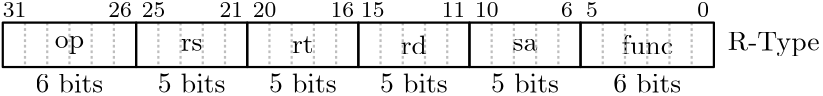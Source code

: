 <?xml version="1.0"?>
<!DOCTYPE ipe SYSTEM "ipe.dtd">
<ipe version="70206" creator="Ipe 7.2.10">
<info created="D:20190918220133" modified="D:20200419131749"/>
<ipestyle name="basic">
<symbol name="arrow/arc(spx)">
<path stroke="sym-stroke" fill="sym-stroke" pen="sym-pen">
0 0 m
-1 0.333 l
-1 -0.333 l
h
</path>
</symbol>
<symbol name="arrow/farc(spx)">
<path stroke="sym-stroke" fill="white" pen="sym-pen">
0 0 m
-1 0.333 l
-1 -0.333 l
h
</path>
</symbol>
<symbol name="arrow/ptarc(spx)">
<path stroke="sym-stroke" fill="sym-stroke" pen="sym-pen">
0 0 m
-1 0.333 l
-0.8 0 l
-1 -0.333 l
h
</path>
</symbol>
<symbol name="arrow/fptarc(spx)">
<path stroke="sym-stroke" fill="white" pen="sym-pen">
0 0 m
-1 0.333 l
-0.8 0 l
-1 -0.333 l
h
</path>
</symbol>
<symbol name="mark/circle(sx)" transformations="translations">
<path fill="sym-stroke">
0.6 0 0 0.6 0 0 e
0.4 0 0 0.4 0 0 e
</path>
</symbol>
<symbol name="mark/disk(sx)" transformations="translations">
<path fill="sym-stroke">
0.6 0 0 0.6 0 0 e
</path>
</symbol>
<symbol name="mark/fdisk(sfx)" transformations="translations">
<group>
<path fill="sym-fill">
0.5 0 0 0.5 0 0 e
</path>
<path fill="sym-stroke" fillrule="eofill">
0.6 0 0 0.6 0 0 e
0.4 0 0 0.4 0 0 e
</path>
</group>
</symbol>
<symbol name="mark/box(sx)" transformations="translations">
<path fill="sym-stroke" fillrule="eofill">
-0.6 -0.6 m
0.6 -0.6 l
0.6 0.6 l
-0.6 0.6 l
h
-0.4 -0.4 m
0.4 -0.4 l
0.4 0.4 l
-0.4 0.4 l
h
</path>
</symbol>
<symbol name="mark/square(sx)" transformations="translations">
<path fill="sym-stroke">
-0.6 -0.6 m
0.6 -0.6 l
0.6 0.6 l
-0.6 0.6 l
h
</path>
</symbol>
<symbol name="mark/fsquare(sfx)" transformations="translations">
<group>
<path fill="sym-fill">
-0.5 -0.5 m
0.5 -0.5 l
0.5 0.5 l
-0.5 0.5 l
h
</path>
<path fill="sym-stroke" fillrule="eofill">
-0.6 -0.6 m
0.6 -0.6 l
0.6 0.6 l
-0.6 0.6 l
h
-0.4 -0.4 m
0.4 -0.4 l
0.4 0.4 l
-0.4 0.4 l
h
</path>
</group>
</symbol>
<symbol name="mark/cross(sx)" transformations="translations">
<group>
<path fill="sym-stroke">
-0.43 -0.57 m
0.57 0.43 l
0.43 0.57 l
-0.57 -0.43 l
h
</path>
<path fill="sym-stroke">
-0.43 0.57 m
0.57 -0.43 l
0.43 -0.57 l
-0.57 0.43 l
h
</path>
</group>
</symbol>
<symbol name="arrow/fnormal(spx)">
<path stroke="sym-stroke" fill="white" pen="sym-pen">
0 0 m
-1 0.333 l
-1 -0.333 l
h
</path>
</symbol>
<symbol name="arrow/pointed(spx)">
<path stroke="sym-stroke" fill="sym-stroke" pen="sym-pen">
0 0 m
-1 0.333 l
-0.8 0 l
-1 -0.333 l
h
</path>
</symbol>
<symbol name="arrow/fpointed(spx)">
<path stroke="sym-stroke" fill="white" pen="sym-pen">
0 0 m
-1 0.333 l
-0.8 0 l
-1 -0.333 l
h
</path>
</symbol>
<symbol name="arrow/linear(spx)">
<path stroke="sym-stroke" pen="sym-pen">
-1 0.333 m
0 0 l
-1 -0.333 l
</path>
</symbol>
<symbol name="arrow/fdouble(spx)">
<path stroke="sym-stroke" fill="white" pen="sym-pen">
0 0 m
-1 0.333 l
-1 -0.333 l
h
-1 0 m
-2 0.333 l
-2 -0.333 l
h
</path>
</symbol>
<symbol name="arrow/double(spx)">
<path stroke="sym-stroke" fill="sym-stroke" pen="sym-pen">
0 0 m
-1 0.333 l
-1 -0.333 l
h
-1 0 m
-2 0.333 l
-2 -0.333 l
h
</path>
</symbol>
<pen name="heavier" value="0.8"/>
<pen name="fat" value="1.2"/>
<pen name="ultrafat" value="2"/>
<symbolsize name="large" value="5"/>
<symbolsize name="small" value="2"/>
<symbolsize name="tiny" value="1.1"/>
<arrowsize name="large" value="10"/>
<arrowsize name="small" value="5"/>
<arrowsize name="tiny" value="3"/>
<color name="green" value="0 1 0"/>
<color name="yellow" value="1 1 0"/>
<color name="orange" value="1 0.647 0"/>
<color name="gold" value="1 0.843 0"/>
<color name="purple" value="0.627 0.125 0.941"/>
<color name="gray" value="0.745"/>
<color name="brown" value="0.647 0.165 0.165"/>
<color name="navy" value="0 0 0.502"/>
<color name="pink" value="1 0.753 0.796"/>
<color name="seagreen" value="0.18 0.545 0.341"/>
<color name="turquoise" value="0.251 0.878 0.816"/>
<color name="violet" value="0.933 0.51 0.933"/>
<color name="darkblue" value="0 0 0.545"/>
<color name="darkcyan" value="0 0.545 0.545"/>
<color name="darkgray" value="0.663"/>
<color name="darkgreen" value="0 0.392 0"/>
<color name="darkmagenta" value="0.545 0 0.545"/>
<color name="darkorange" value="1 0.549 0"/>
<color name="darkred" value="0.545 0 0"/>
<color name="lightblue" value="0.678 0.847 0.902"/>
<color name="lightcyan" value="0.878 1 1"/>
<color name="lightgray" value="0.827"/>
<color name="lightgreen" value="0.565 0.933 0.565"/>
<color name="lightyellow" value="1 1 0.878"/>
<color name="red1" value="1 0 0"/>
<color name="red2" value="0.933 0 0"/>
<color name="red3" value="0.804 0 0"/>
<color name="red4" value="0.545 0 0"/>
<color name="green1" value="0 1 0"/>
<color name="green2" value="0 0.933 0"/>
<color name="green3" value="0 0.804 0"/>
<color name="green4" value="0 0.545 0"/>
<color name="blue1" value="0 0 1"/>
<color name="blue2" value="0 0 0.933"/>
<color name="blue3" value="0 0 0.804"/>
<color name="blue4" value="0 0 0.545"/>
<dashstyle name="dash dotted" value="[4 2 1 2] 0"/>
<dashstyle name="dash dot dotted" value="[4 2 1 2 1 2] 0"/>
<dashstyle name="dashed1" value="[1] 0"/>
<dashstyle name="dashed2" value="[2] 0"/>
<dashstyle name="dashed3" value="[4] 0"/>
<dashstyle name="dotted1" value="[1 1] 0"/>
<dashstyle name="dotted2" value="[1 2] 0"/>
<dashstyle name="dotted3" value="[1 3] 0"/>
<textsize name="large" value="\large"/>
<textsize name="small" value="\small"/>
<textsize name="tiny" value="\tiny"/>
<textsize name="Large" value="\Large"/>
<textsize name="LARGE" value="\LARGE"/>
<textsize name="huge" value="\huge"/>
<textsize name="Huge" value="\Huge"/>
<textsize name="footnote" value="\footnotesize"/>
<textstyle name="center" begin="\begin{center}" end="\end{center}"/>
<textstyle name="itemize" begin="\begin{itemize}" end="\end{itemize}"/>
<textstyle name="item" begin="\begin{itemize}\item{}" end="\end{itemize}"/>
<gridsize name="1 pts" value="1"/>
<gridsize name="2 pts" value="2"/>
<gridsize name="4 pts" value="4"/>
<gridsize name="8 pts (~3 mm)" value="8"/>
<gridsize name="16 pts (~6 mm)" value="16"/>
<gridsize name="32 pts (~12 mm)" value="32"/>
<gridsize name="10 pts (~3.5 mm)" value="10"/>
<gridsize name="20 pts (~7 mm)" value="20"/>
<gridsize name="14 pts (~5 mm)" value="14"/>
<gridsize name="28 pts (~10 mm)" value="28"/>
<gridsize name="56 pts (~20 mm)" value="56"/>
<anglesize name="90 deg" value="90"/>
<anglesize name="60 deg" value="60"/>
<anglesize name="45 deg" value="45"/>
<anglesize name="30 deg" value="30"/>
<anglesize name="22.5 deg" value="22.5"/>
<opacity name="10%" value="0.1"/>
<opacity name="30%" value="0.3"/>
<opacity name="50%" value="0.5"/>
<opacity name="75%" value="0.75"/>
<layout paper="304 36" origin="0 0" frame="304 36"/>
<tiling name="falling" angle="-60" step="4" width="1"/>
<tiling name="rising" angle="30" step="4" width="1"/>
</ipestyle>
<page>
<layer name="alpha"/>
<view layers="alpha" active="alpha"/>
<path layer="alpha" matrix="1 0 0 1 0 3" stroke="gray" dash="dashed1" pen="heavier">
16 24 m
16 8 l
</path>
<text matrix="1 0 0 1 35 -147.07" transformations="translations" pos="234 164" stroke="black" type="label" width="33.07" height="6.815" depth="1.93" valign="baseline">R-Type</text>
<text matrix="1 0 0 1 -104.271 -120.459" transformations="translations" pos="335 136" stroke="black" type="label" width="18.542" height="6.918" depth="0" valign="baseline">func</text>
<text matrix="1 0 0 1 -104.456 -109.144" transformations="translations" pos="296 126" stroke="black" type="label" width="8.911" height="4.289" depth="0" valign="baseline">sa</text>
<text matrix="1 0 0 1 -99.888 -84.064" transformations="translations" pos="212 100" stroke="black" type="label" width="7.776" height="6.128" depth="0" valign="baseline">rt</text>
<text matrix="1 0 0 1 -128.916 -69.1445" transformations="translations" pos="201 86" stroke="black" type="label" width="7.832" height="4.289" depth="0" valign="baseline">rs</text>
<text matrix="1 0 0 1 -84.258 -89.1835" transformations="translations" pos="111 107" stroke="black" type="label" width="10.516" height="4.297" depth="1.93" valign="baseline">op</text>
<text matrix="1 0 0 1 -6.7185 -113.459" transformations="translations" pos="158 129" stroke="black" type="label" width="9.437" height="6.918" depth="0" valign="baseline">rd</text>
<text matrix="1 0 0 1 -52 -126" transformations="translations" pos="60 155" stroke="black" type="label" width="8.468" height="5.136" depth="0" valign="baseline" size="footnote">31</text>
<text matrix="1 0 0 1 -40 -115" transformations="translations" pos="86 144" stroke="black" type="label" width="8.468" height="5.136" depth="0" valign="baseline" size="footnote">26</text>
<text matrix="1 0 0 1 -264 -97" transformations="translations" pos="322 126" stroke="black" type="label" width="8.468" height="5.136" depth="0" valign="baseline" size="footnote">25</text>
<text matrix="1 0 0 1 -278 -92" transformations="translations" pos="364 121" stroke="black" type="label" width="8.468" height="5.136" depth="0" valign="baseline" size="footnote">21</text>
<text matrix="1 0 0 1 -68 -114" transformations="translations" pos="166 143" stroke="black" type="label" width="8.468" height="5.136" depth="0" valign="baseline" size="footnote">20</text>
<text matrix="1 0 0 1 -66 -114" transformations="translations" pos="192 143" stroke="black" type="label" width="8.468" height="5.136" depth="0" valign="baseline" size="footnote">16</text>
<text matrix="1 0 0 1 -114 -108" transformations="translations" pos="280 137" stroke="black" type="label" width="8.468" height="5.136" depth="0" valign="baseline" size="footnote">11</text>
<text matrix="1 0 0 1 -96 -107" transformations="translations" pos="305 136" stroke="black" type="label" width="4.234" height="5.136" depth="0" valign="baseline" size="footnote">6</text>
<text matrix="1 0 0 1 -106 -106" transformations="translations" pos="324 135" stroke="black" type="label" width="4.234" height="5.136" depth="0" valign="baseline" size="footnote">5</text>
<text matrix="1 0 0 1 -90 -109" transformations="translations" pos="348 138" stroke="black" type="label" width="4.234" height="5.136" depth="0" valign="baseline" size="footnote">0</text>
<text matrix="1 0 0 1 -196 -110" transformations="translations" pos="333 139" stroke="black" type="label" width="8.468" height="5.136" depth="0" valign="baseline" size="footnote">15</text>
<text matrix="1 0 0 1 -102 -108" transformations="translations" pos="280 137" stroke="black" type="label" width="8.468" height="5.136" depth="0" valign="baseline" size="footnote">10</text>
<path matrix="1 0 0 1 8 3" stroke="gray" dash="dashed1" pen="heavier">
16 24 m
16 8 l
</path>
<path matrix="1 0 0 1 16 3" stroke="gray" dash="dashed1" pen="heavier">
16 24 m
16 8 l
</path>
<path matrix="1 0 0 1 24 3" stroke="gray" dash="dashed1" pen="heavier">
16 24 m
16 8 l
</path>
<path matrix="1 0 0 1 32 3" stroke="gray" dash="dashed1" pen="heavier">
16 24 m
16 8 l
</path>
<path matrix="1 0 0 1 48 3" stroke="gray" dash="dashed1" pen="heavier">
16 24 m
16 8 l
</path>
<path matrix="1 0 0 1 56 3" stroke="gray" dash="dashed1" pen="heavier">
16 24 m
16 8 l
</path>
<path matrix="1 0 0 1 64 3" stroke="gray" dash="dashed1" pen="heavier">
16 24 m
16 8 l
</path>
<path matrix="1 0 0 1 72 3" stroke="gray" dash="dashed1" pen="heavier">
16 24 m
16 8 l
</path>
<path matrix="1 0 0 1 88 3" stroke="gray" dash="dashed1" pen="heavier">
16 24 m
16 8 l
</path>
<path matrix="1 0 0 1 96 3" stroke="gray" dash="dashed1" pen="heavier">
16 24 m
16 8 l
</path>
<path matrix="1 0 0 1 104 3" stroke="gray" dash="dashed1" pen="heavier">
16 24 m
16 8 l
</path>
<path matrix="1 0 0 1 112 3" stroke="gray" dash="dashed1" pen="heavier">
16 24 m
16 8 l
</path>
<path matrix="1 0 0 1 128 3" stroke="gray" dash="dashed1" pen="heavier">
16 24 m
16 8 l
</path>
<path matrix="1 0 0 1 136 3" stroke="gray" dash="dashed1" pen="heavier">
16 24 m
16 8 l
</path>
<path matrix="1 0 0 1 144 3" stroke="gray" dash="dashed1" pen="heavier">
16 24 m
16 8 l
</path>
<path matrix="1 0 0 1 152 3" stroke="gray" dash="dashed1" pen="heavier">
16 24 m
16 8 l
</path>
<path matrix="1 0 0 1 168 3" stroke="gray" dash="dashed1" pen="heavier">
16 24 m
16 8 l
</path>
<path matrix="1 0 0 1 176 3" stroke="gray" dash="dashed1" pen="heavier">
16 24 m
16 8 l
</path>
<path matrix="1 0 0 1 184 3" stroke="gray" dash="dashed1" pen="heavier">
16 24 m
16 8 l
</path>
<path matrix="1 0 0 1 192 3" stroke="gray" dash="dashed1" pen="heavier">
16 24 m
16 8 l
</path>
<path matrix="1 0 0 1 208 3" stroke="gray" dash="dashed1" pen="heavier">
16 24 m
16 8 l
</path>
<path matrix="1 0 0 1 216 3" stroke="gray" dash="dashed1" pen="heavier">
16 24 m
16 8 l
</path>
<path matrix="1 0 0 1 224 3" stroke="gray" dash="dashed1" pen="heavier">
16 24 m
16 8 l
</path>
<path matrix="1 0 0 1 232 3" stroke="gray" dash="dashed1" pen="heavier">
16 24 m
16 8 l
</path>
<path matrix="1 0 0 1 240 3" stroke="gray" dash="dashed1" pen="heavier">
16 24 m
16 8 l
</path>
<path matrix="1 0 0 1 0 3" stroke="black" pen="heavier">
216 24 m
216 8 l
264 8 l
264 24 l
h
</path>
<path matrix="1 0 0 1 0 3" stroke="black" pen="heavier">
176 24 m
176 8 l
216 8 l
216 24 l
h
</path>
<path matrix="1 0 0 1 0 3" stroke="black" pen="heavier">
136 24 m
136 8 l
176 8 l
176 24 l
h
</path>
<path matrix="1 0 0 1 -72 -93" stroke="black" pen="heavier">
128 120 m
128 104 l
168 104 l
168 120 l
h
</path>
<path matrix="1 0 0 1 -64 -93" stroke="black" pen="heavier">
160 120 m
160 104 l
200 104 l
200 120 l
h
</path>
<path matrix="1 0 0 1 0 3" stroke="black" pen="heavier">
8 24 m
8 8 l
56 8 l
56 24 l
h
</path>
<text matrix="1 0 0 1 -91.2045 -105.183" transformations="translations" pos="111 107" stroke="black" type="label" width="24.409" height="6.918" depth="0" valign="baseline">6 bits</text>
<text matrix="1 0 0 1 -47.2045 -105.183" transformations="translations" pos="111 107" stroke="black" type="label" width="24.409" height="6.918" depth="0" valign="baseline">5 bits</text>
<text matrix="1 0 0 1 -7.2045 -105.183" transformations="translations" pos="111 107" stroke="black" type="label" width="24.409" height="6.918" depth="0" valign="baseline">5 bits</text>
<text matrix="1 0 0 1 32.7955 -105.183" transformations="translations" pos="111 107" stroke="black" type="label" width="24.409" height="6.918" depth="0" valign="baseline">5 bits</text>
<text matrix="1 0 0 1 72.7955 -105.183" transformations="translations" pos="111 107" stroke="black" type="label" width="24.409" height="6.918" depth="0" valign="baseline">5 bits</text>
<text matrix="1 0 0 1 116.796 -105.183" transformations="translations" pos="111 107" stroke="black" type="label" width="24.409" height="6.918" depth="0" valign="baseline">6 bits</text>
</page>
</ipe>
